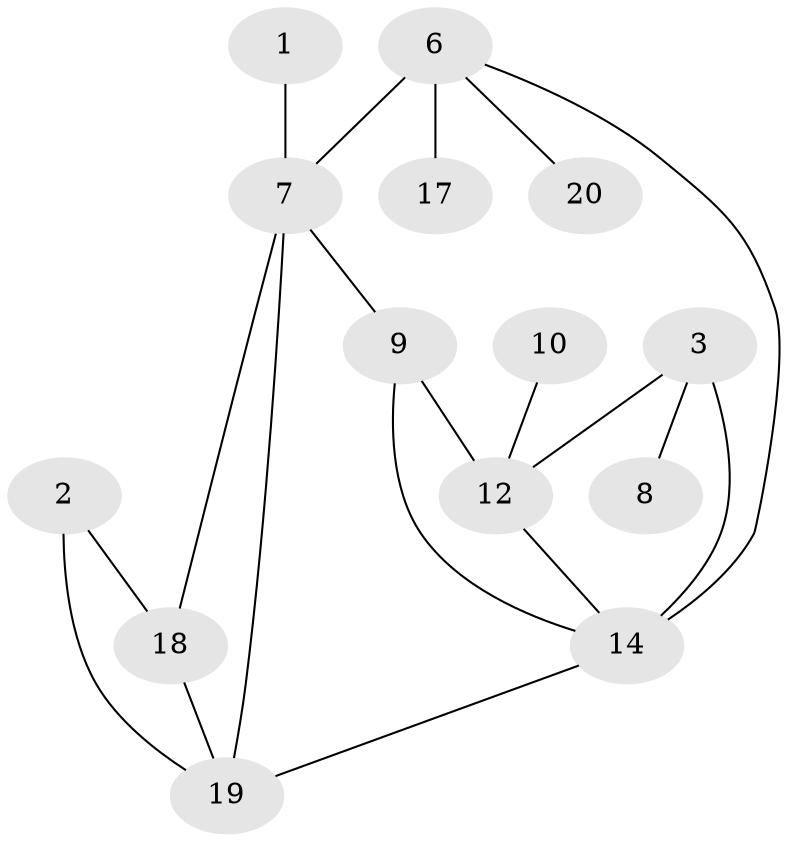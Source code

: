 // original degree distribution, {4: 0.140625, 2: 0.328125, 3: 0.171875, 1: 0.25, 5: 0.046875, 0: 0.0625}
// Generated by graph-tools (version 1.1) at 2025/35/03/04/25 23:35:49]
// undirected, 14 vertices, 19 edges
graph export_dot {
  node [color=gray90,style=filled];
  1;
  2;
  3;
  6;
  7;
  8;
  9;
  10;
  12;
  14;
  17;
  18;
  19;
  20;
  1 -- 7 [weight=1.0];
  2 -- 18 [weight=1.0];
  2 -- 19 [weight=1.0];
  3 -- 8 [weight=1.0];
  3 -- 12 [weight=2.0];
  3 -- 14 [weight=2.0];
  6 -- 7 [weight=2.0];
  6 -- 14 [weight=1.0];
  6 -- 17 [weight=1.0];
  6 -- 20 [weight=1.0];
  7 -- 9 [weight=1.0];
  7 -- 18 [weight=1.0];
  7 -- 19 [weight=3.0];
  9 -- 12 [weight=1.0];
  9 -- 14 [weight=1.0];
  10 -- 12 [weight=1.0];
  12 -- 14 [weight=1.0];
  14 -- 19 [weight=1.0];
  18 -- 19 [weight=3.0];
}
